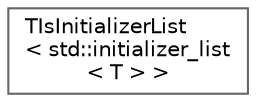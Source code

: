 digraph "Graphical Class Hierarchy"
{
 // INTERACTIVE_SVG=YES
 // LATEX_PDF_SIZE
  bgcolor="transparent";
  edge [fontname=Helvetica,fontsize=10,labelfontname=Helvetica,labelfontsize=10];
  node [fontname=Helvetica,fontsize=10,shape=box,height=0.2,width=0.4];
  rankdir="LR";
  Node0 [id="Node000000",label="TIsInitializerList\l\< std::initializer_list\l\< T \> \>",height=0.2,width=0.4,color="grey40", fillcolor="white", style="filled",URL="$dd/d3c/structTIsInitializerList_3_01std_1_1initializer__list_3_01T_01_4_01_4.html",tooltip=" "];
}
